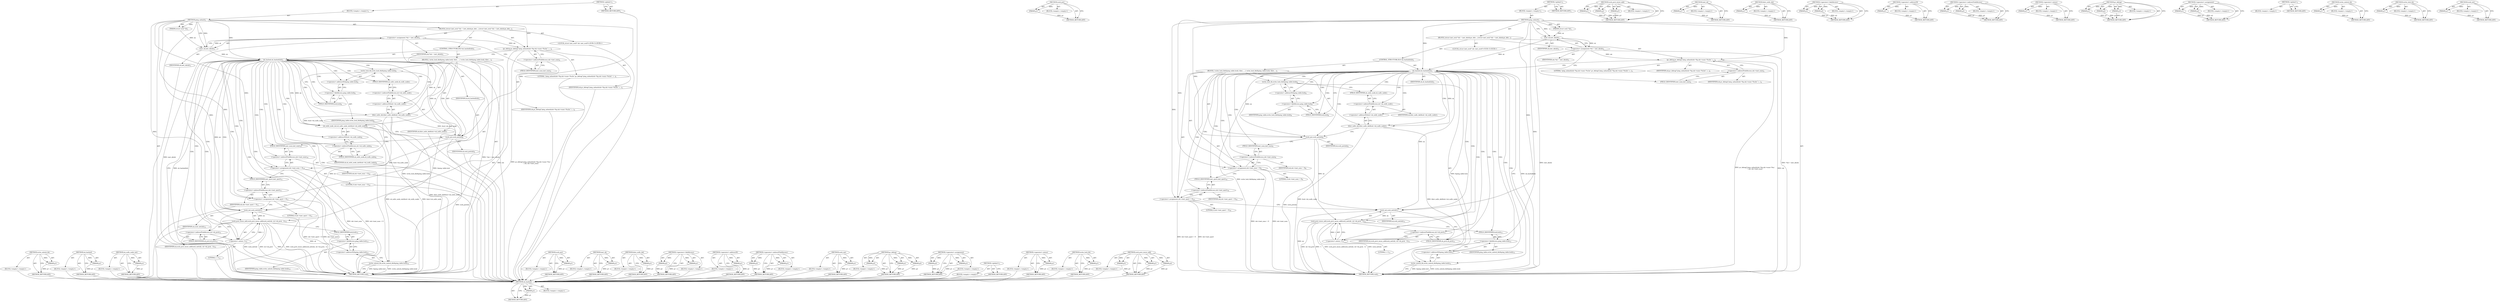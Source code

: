 digraph "sock_prot_inuse_add" {
vulnerable_104 [label=<(METHOD,sk_hashed)>];
vulnerable_105 [label=<(PARAM,p1)>];
vulnerable_106 [label=<(BLOCK,&lt;empty&gt;,&lt;empty&gt;)>];
vulnerable_107 [label=<(METHOD_RETURN,ANY)>];
vulnerable_125 [label=<(METHOD,sock_put)>];
vulnerable_126 [label=<(PARAM,p1)>];
vulnerable_127 [label=<(BLOCK,&lt;empty&gt;,&lt;empty&gt;)>];
vulnerable_128 [label=<(METHOD_RETURN,ANY)>];
vulnerable_6 [label=<(METHOD,&lt;global&gt;)<SUB>1</SUB>>];
vulnerable_7 [label=<(BLOCK,&lt;empty&gt;,&lt;empty&gt;)<SUB>1</SUB>>];
vulnerable_8 [label=<(METHOD,ping_unhash)<SUB>1</SUB>>];
vulnerable_9 [label=<(PARAM,struct sock *sk)<SUB>1</SUB>>];
vulnerable_10 [label=<(BLOCK,{
	struct inet_sock *isk = inet_sk(sk);
	pr_deb...,{
	struct inet_sock *isk = inet_sk(sk);
	pr_deb...)<SUB>2</SUB>>];
vulnerable_11 [label="<(LOCAL,struct inet_sock* isk: inet_sock*)<SUB>3</SUB>>"];
vulnerable_12 [label=<(&lt;operator&gt;.assignment,*isk = inet_sk(sk))<SUB>3</SUB>>];
vulnerable_13 [label=<(IDENTIFIER,isk,*isk = inet_sk(sk))<SUB>3</SUB>>];
vulnerable_14 [label=<(inet_sk,inet_sk(sk))<SUB>3</SUB>>];
vulnerable_15 [label=<(IDENTIFIER,sk,inet_sk(sk))<SUB>3</SUB>>];
vulnerable_16 [label=<(pr_debug,pr_debug(&quot;ping_unhash(isk=%p,isk-&gt;num=%u)\n&quot;, i...)<SUB>4</SUB>>];
vulnerable_17 [label=<(LITERAL,&quot;ping_unhash(isk=%p,isk-&gt;num=%u)\n&quot;,pr_debug(&quot;ping_unhash(isk=%p,isk-&gt;num=%u)\n&quot;, i...)<SUB>4</SUB>>];
vulnerable_18 [label=<(IDENTIFIER,isk,pr_debug(&quot;ping_unhash(isk=%p,isk-&gt;num=%u)\n&quot;, i...)<SUB>4</SUB>>];
vulnerable_19 [label=<(&lt;operator&gt;.indirectFieldAccess,isk-&gt;inet_num)<SUB>4</SUB>>];
vulnerable_20 [label=<(IDENTIFIER,isk,pr_debug(&quot;ping_unhash(isk=%p,isk-&gt;num=%u)\n&quot;, i...)<SUB>4</SUB>>];
vulnerable_21 [label=<(FIELD_IDENTIFIER,inet_num,inet_num)<SUB>4</SUB>>];
vulnerable_22 [label=<(CONTROL_STRUCTURE,IF,if (sk_hashed(sk)))<SUB>5</SUB>>];
vulnerable_23 [label=<(sk_hashed,sk_hashed(sk))<SUB>5</SUB>>];
vulnerable_24 [label=<(IDENTIFIER,sk,sk_hashed(sk))<SUB>5</SUB>>];
vulnerable_25 [label=<(BLOCK,{
 		write_lock_bh(&amp;ping_table.lock);
 		hlist_...,{
 		write_lock_bh(&amp;ping_table.lock);
 		hlist_...)<SUB>5</SUB>>];
vulnerable_26 [label=<(write_lock_bh,write_lock_bh(&amp;ping_table.lock))<SUB>6</SUB>>];
vulnerable_27 [label=<(&lt;operator&gt;.addressOf,&amp;ping_table.lock)<SUB>6</SUB>>];
vulnerable_28 [label=<(&lt;operator&gt;.fieldAccess,ping_table.lock)<SUB>6</SUB>>];
vulnerable_29 [label=<(IDENTIFIER,ping_table,write_lock_bh(&amp;ping_table.lock))<SUB>6</SUB>>];
vulnerable_30 [label=<(FIELD_IDENTIFIER,lock,lock)<SUB>6</SUB>>];
vulnerable_31 [label=<(hlist_nulls_del,hlist_nulls_del(&amp;sk-&gt;sk_nulls_node))<SUB>7</SUB>>];
vulnerable_32 [label=<(&lt;operator&gt;.addressOf,&amp;sk-&gt;sk_nulls_node)<SUB>7</SUB>>];
vulnerable_33 [label=<(&lt;operator&gt;.indirectFieldAccess,sk-&gt;sk_nulls_node)<SUB>7</SUB>>];
vulnerable_34 [label=<(IDENTIFIER,sk,hlist_nulls_del(&amp;sk-&gt;sk_nulls_node))<SUB>7</SUB>>];
vulnerable_35 [label=<(FIELD_IDENTIFIER,sk_nulls_node,sk_nulls_node)<SUB>7</SUB>>];
vulnerable_36 [label=<(sock_put,sock_put(sk))<SUB>8</SUB>>];
vulnerable_37 [label=<(IDENTIFIER,sk,sock_put(sk))<SUB>8</SUB>>];
vulnerable_38 [label=<(&lt;operator&gt;.assignment,isk-&gt;inet_num = 0)<SUB>9</SUB>>];
vulnerable_39 [label=<(&lt;operator&gt;.indirectFieldAccess,isk-&gt;inet_num)<SUB>9</SUB>>];
vulnerable_40 [label=<(IDENTIFIER,isk,isk-&gt;inet_num = 0)<SUB>9</SUB>>];
vulnerable_41 [label=<(FIELD_IDENTIFIER,inet_num,inet_num)<SUB>9</SUB>>];
vulnerable_42 [label=<(LITERAL,0,isk-&gt;inet_num = 0)<SUB>9</SUB>>];
vulnerable_43 [label=<(&lt;operator&gt;.assignment,isk-&gt;inet_sport = 0)<SUB>10</SUB>>];
vulnerable_44 [label=<(&lt;operator&gt;.indirectFieldAccess,isk-&gt;inet_sport)<SUB>10</SUB>>];
vulnerable_45 [label=<(IDENTIFIER,isk,isk-&gt;inet_sport = 0)<SUB>10</SUB>>];
vulnerable_46 [label=<(FIELD_IDENTIFIER,inet_sport,inet_sport)<SUB>10</SUB>>];
vulnerable_47 [label=<(LITERAL,0,isk-&gt;inet_sport = 0)<SUB>10</SUB>>];
vulnerable_48 [label=<(sock_prot_inuse_add,sock_prot_inuse_add(sock_net(sk), sk-&gt;sk_prot, -1))<SUB>11</SUB>>];
vulnerable_49 [label=<(sock_net,sock_net(sk))<SUB>11</SUB>>];
vulnerable_50 [label=<(IDENTIFIER,sk,sock_net(sk))<SUB>11</SUB>>];
vulnerable_51 [label=<(&lt;operator&gt;.indirectFieldAccess,sk-&gt;sk_prot)<SUB>11</SUB>>];
vulnerable_52 [label=<(IDENTIFIER,sk,sock_prot_inuse_add(sock_net(sk), sk-&gt;sk_prot, -1))<SUB>11</SUB>>];
vulnerable_53 [label=<(FIELD_IDENTIFIER,sk_prot,sk_prot)<SUB>11</SUB>>];
vulnerable_54 [label=<(&lt;operator&gt;.minus,-1)<SUB>11</SUB>>];
vulnerable_55 [label=<(LITERAL,1,-1)<SUB>11</SUB>>];
vulnerable_56 [label=<(write_unlock_bh,write_unlock_bh(&amp;ping_table.lock))<SUB>12</SUB>>];
vulnerable_57 [label=<(&lt;operator&gt;.addressOf,&amp;ping_table.lock)<SUB>12</SUB>>];
vulnerable_58 [label=<(&lt;operator&gt;.fieldAccess,ping_table.lock)<SUB>12</SUB>>];
vulnerable_59 [label=<(IDENTIFIER,ping_table,write_unlock_bh(&amp;ping_table.lock))<SUB>12</SUB>>];
vulnerable_60 [label=<(FIELD_IDENTIFIER,lock,lock)<SUB>12</SUB>>];
vulnerable_61 [label=<(METHOD_RETURN,void)<SUB>1</SUB>>];
vulnerable_63 [label=<(METHOD_RETURN,ANY)<SUB>1</SUB>>];
vulnerable_129 [label=<(METHOD,sock_prot_inuse_add)>];
vulnerable_130 [label=<(PARAM,p1)>];
vulnerable_131 [label=<(PARAM,p2)>];
vulnerable_132 [label=<(PARAM,p3)>];
vulnerable_133 [label=<(BLOCK,&lt;empty&gt;,&lt;empty&gt;)>];
vulnerable_134 [label=<(METHOD_RETURN,ANY)>];
vulnerable_89 [label=<(METHOD,inet_sk)>];
vulnerable_90 [label=<(PARAM,p1)>];
vulnerable_91 [label=<(BLOCK,&lt;empty&gt;,&lt;empty&gt;)>];
vulnerable_92 [label=<(METHOD_RETURN,ANY)>];
vulnerable_121 [label=<(METHOD,hlist_nulls_del)>];
vulnerable_122 [label=<(PARAM,p1)>];
vulnerable_123 [label=<(BLOCK,&lt;empty&gt;,&lt;empty&gt;)>];
vulnerable_124 [label=<(METHOD_RETURN,ANY)>];
vulnerable_116 [label=<(METHOD,&lt;operator&gt;.fieldAccess)>];
vulnerable_117 [label=<(PARAM,p1)>];
vulnerable_118 [label=<(PARAM,p2)>];
vulnerable_119 [label=<(BLOCK,&lt;empty&gt;,&lt;empty&gt;)>];
vulnerable_120 [label=<(METHOD_RETURN,ANY)>];
vulnerable_112 [label=<(METHOD,&lt;operator&gt;.addressOf)>];
vulnerable_113 [label=<(PARAM,p1)>];
vulnerable_114 [label=<(BLOCK,&lt;empty&gt;,&lt;empty&gt;)>];
vulnerable_115 [label=<(METHOD_RETURN,ANY)>];
vulnerable_99 [label=<(METHOD,&lt;operator&gt;.indirectFieldAccess)>];
vulnerable_100 [label=<(PARAM,p1)>];
vulnerable_101 [label=<(PARAM,p2)>];
vulnerable_102 [label=<(BLOCK,&lt;empty&gt;,&lt;empty&gt;)>];
vulnerable_103 [label=<(METHOD_RETURN,ANY)>];
vulnerable_139 [label=<(METHOD,&lt;operator&gt;.minus)>];
vulnerable_140 [label=<(PARAM,p1)>];
vulnerable_141 [label=<(BLOCK,&lt;empty&gt;,&lt;empty&gt;)>];
vulnerable_142 [label=<(METHOD_RETURN,ANY)>];
vulnerable_93 [label=<(METHOD,pr_debug)>];
vulnerable_94 [label=<(PARAM,p1)>];
vulnerable_95 [label=<(PARAM,p2)>];
vulnerable_96 [label=<(PARAM,p3)>];
vulnerable_97 [label=<(BLOCK,&lt;empty&gt;,&lt;empty&gt;)>];
vulnerable_98 [label=<(METHOD_RETURN,ANY)>];
vulnerable_84 [label=<(METHOD,&lt;operator&gt;.assignment)>];
vulnerable_85 [label=<(PARAM,p1)>];
vulnerable_86 [label=<(PARAM,p2)>];
vulnerable_87 [label=<(BLOCK,&lt;empty&gt;,&lt;empty&gt;)>];
vulnerable_88 [label=<(METHOD_RETURN,ANY)>];
vulnerable_78 [label=<(METHOD,&lt;global&gt;)<SUB>1</SUB>>];
vulnerable_79 [label=<(BLOCK,&lt;empty&gt;,&lt;empty&gt;)>];
vulnerable_80 [label=<(METHOD_RETURN,ANY)>];
vulnerable_143 [label=<(METHOD,write_unlock_bh)>];
vulnerable_144 [label=<(PARAM,p1)>];
vulnerable_145 [label=<(BLOCK,&lt;empty&gt;,&lt;empty&gt;)>];
vulnerable_146 [label=<(METHOD_RETURN,ANY)>];
vulnerable_108 [label=<(METHOD,write_lock_bh)>];
vulnerable_109 [label=<(PARAM,p1)>];
vulnerable_110 [label=<(BLOCK,&lt;empty&gt;,&lt;empty&gt;)>];
vulnerable_111 [label=<(METHOD_RETURN,ANY)>];
vulnerable_135 [label=<(METHOD,sock_net)>];
vulnerable_136 [label=<(PARAM,p1)>];
vulnerable_137 [label=<(BLOCK,&lt;empty&gt;,&lt;empty&gt;)>];
vulnerable_138 [label=<(METHOD_RETURN,ANY)>];
fixed_152 [label=<(METHOD,write_unlock_bh)>];
fixed_153 [label=<(PARAM,p1)>];
fixed_154 [label=<(BLOCK,&lt;empty&gt;,&lt;empty&gt;)>];
fixed_155 [label=<(METHOD_RETURN,ANY)>];
fixed_109 [label=<(METHOD,sk_hashed)>];
fixed_110 [label=<(PARAM,p1)>];
fixed_111 [label=<(BLOCK,&lt;empty&gt;,&lt;empty&gt;)>];
fixed_112 [label=<(METHOD_RETURN,ANY)>];
fixed_130 [label=<(METHOD,sk_nulls_node_init)>];
fixed_131 [label=<(PARAM,p1)>];
fixed_132 [label=<(BLOCK,&lt;empty&gt;,&lt;empty&gt;)>];
fixed_133 [label=<(METHOD_RETURN,ANY)>];
fixed_6 [label=<(METHOD,&lt;global&gt;)<SUB>1</SUB>>];
fixed_7 [label=<(BLOCK,&lt;empty&gt;,&lt;empty&gt;)<SUB>1</SUB>>];
fixed_8 [label=<(METHOD,ping_unhash)<SUB>1</SUB>>];
fixed_9 [label=<(PARAM,struct sock *sk)<SUB>1</SUB>>];
fixed_10 [label=<(BLOCK,{
	struct inet_sock *isk = inet_sk(sk);
	pr_deb...,{
	struct inet_sock *isk = inet_sk(sk);
	pr_deb...)<SUB>2</SUB>>];
fixed_11 [label="<(LOCAL,struct inet_sock* isk: inet_sock*)<SUB>3</SUB>>"];
fixed_12 [label=<(&lt;operator&gt;.assignment,*isk = inet_sk(sk))<SUB>3</SUB>>];
fixed_13 [label=<(IDENTIFIER,isk,*isk = inet_sk(sk))<SUB>3</SUB>>];
fixed_14 [label=<(inet_sk,inet_sk(sk))<SUB>3</SUB>>];
fixed_15 [label=<(IDENTIFIER,sk,inet_sk(sk))<SUB>3</SUB>>];
fixed_16 [label=<(pr_debug,pr_debug(&quot;ping_unhash(isk=%p,isk-&gt;num=%u)\n&quot;, i...)<SUB>4</SUB>>];
fixed_17 [label=<(LITERAL,&quot;ping_unhash(isk=%p,isk-&gt;num=%u)\n&quot;,pr_debug(&quot;ping_unhash(isk=%p,isk-&gt;num=%u)\n&quot;, i...)<SUB>4</SUB>>];
fixed_18 [label=<(IDENTIFIER,isk,pr_debug(&quot;ping_unhash(isk=%p,isk-&gt;num=%u)\n&quot;, i...)<SUB>4</SUB>>];
fixed_19 [label=<(&lt;operator&gt;.indirectFieldAccess,isk-&gt;inet_num)<SUB>4</SUB>>];
fixed_20 [label=<(IDENTIFIER,isk,pr_debug(&quot;ping_unhash(isk=%p,isk-&gt;num=%u)\n&quot;, i...)<SUB>4</SUB>>];
fixed_21 [label=<(FIELD_IDENTIFIER,inet_num,inet_num)<SUB>4</SUB>>];
fixed_22 [label=<(CONTROL_STRUCTURE,IF,if (sk_hashed(sk)))<SUB>5</SUB>>];
fixed_23 [label=<(sk_hashed,sk_hashed(sk))<SUB>5</SUB>>];
fixed_24 [label=<(IDENTIFIER,sk,sk_hashed(sk))<SUB>5</SUB>>];
fixed_25 [label=<(BLOCK,{
 		write_lock_bh(&amp;ping_table.lock);
 		hlist_...,{
 		write_lock_bh(&amp;ping_table.lock);
 		hlist_...)<SUB>5</SUB>>];
fixed_26 [label=<(write_lock_bh,write_lock_bh(&amp;ping_table.lock))<SUB>6</SUB>>];
fixed_27 [label=<(&lt;operator&gt;.addressOf,&amp;ping_table.lock)<SUB>6</SUB>>];
fixed_28 [label=<(&lt;operator&gt;.fieldAccess,ping_table.lock)<SUB>6</SUB>>];
fixed_29 [label=<(IDENTIFIER,ping_table,write_lock_bh(&amp;ping_table.lock))<SUB>6</SUB>>];
fixed_30 [label=<(FIELD_IDENTIFIER,lock,lock)<SUB>6</SUB>>];
fixed_31 [label=<(hlist_nulls_del,hlist_nulls_del(&amp;sk-&gt;sk_nulls_node))<SUB>7</SUB>>];
fixed_32 [label=<(&lt;operator&gt;.addressOf,&amp;sk-&gt;sk_nulls_node)<SUB>7</SUB>>];
fixed_33 [label=<(&lt;operator&gt;.indirectFieldAccess,sk-&gt;sk_nulls_node)<SUB>7</SUB>>];
fixed_34 [label=<(IDENTIFIER,sk,hlist_nulls_del(&amp;sk-&gt;sk_nulls_node))<SUB>7</SUB>>];
fixed_35 [label=<(FIELD_IDENTIFIER,sk_nulls_node,sk_nulls_node)<SUB>7</SUB>>];
fixed_36 [label=<(sk_nulls_node_init,sk_nulls_node_init(&amp;sk-&gt;sk_nulls_node))<SUB>8</SUB>>];
fixed_37 [label=<(&lt;operator&gt;.addressOf,&amp;sk-&gt;sk_nulls_node)<SUB>8</SUB>>];
fixed_38 [label=<(&lt;operator&gt;.indirectFieldAccess,sk-&gt;sk_nulls_node)<SUB>8</SUB>>];
fixed_39 [label=<(IDENTIFIER,sk,sk_nulls_node_init(&amp;sk-&gt;sk_nulls_node))<SUB>8</SUB>>];
fixed_40 [label=<(FIELD_IDENTIFIER,sk_nulls_node,sk_nulls_node)<SUB>8</SUB>>];
fixed_41 [label=<(sock_put,sock_put(sk))<SUB>9</SUB>>];
fixed_42 [label=<(IDENTIFIER,sk,sock_put(sk))<SUB>9</SUB>>];
fixed_43 [label=<(&lt;operator&gt;.assignment,isk-&gt;inet_num = 0)<SUB>10</SUB>>];
fixed_44 [label=<(&lt;operator&gt;.indirectFieldAccess,isk-&gt;inet_num)<SUB>10</SUB>>];
fixed_45 [label=<(IDENTIFIER,isk,isk-&gt;inet_num = 0)<SUB>10</SUB>>];
fixed_46 [label=<(FIELD_IDENTIFIER,inet_num,inet_num)<SUB>10</SUB>>];
fixed_47 [label=<(LITERAL,0,isk-&gt;inet_num = 0)<SUB>10</SUB>>];
fixed_48 [label=<(&lt;operator&gt;.assignment,isk-&gt;inet_sport = 0)<SUB>11</SUB>>];
fixed_49 [label=<(&lt;operator&gt;.indirectFieldAccess,isk-&gt;inet_sport)<SUB>11</SUB>>];
fixed_50 [label=<(IDENTIFIER,isk,isk-&gt;inet_sport = 0)<SUB>11</SUB>>];
fixed_51 [label=<(FIELD_IDENTIFIER,inet_sport,inet_sport)<SUB>11</SUB>>];
fixed_52 [label=<(LITERAL,0,isk-&gt;inet_sport = 0)<SUB>11</SUB>>];
fixed_53 [label=<(sock_prot_inuse_add,sock_prot_inuse_add(sock_net(sk), sk-&gt;sk_prot, -1))<SUB>12</SUB>>];
fixed_54 [label=<(sock_net,sock_net(sk))<SUB>12</SUB>>];
fixed_55 [label=<(IDENTIFIER,sk,sock_net(sk))<SUB>12</SUB>>];
fixed_56 [label=<(&lt;operator&gt;.indirectFieldAccess,sk-&gt;sk_prot)<SUB>12</SUB>>];
fixed_57 [label=<(IDENTIFIER,sk,sock_prot_inuse_add(sock_net(sk), sk-&gt;sk_prot, -1))<SUB>12</SUB>>];
fixed_58 [label=<(FIELD_IDENTIFIER,sk_prot,sk_prot)<SUB>12</SUB>>];
fixed_59 [label=<(&lt;operator&gt;.minus,-1)<SUB>12</SUB>>];
fixed_60 [label=<(LITERAL,1,-1)<SUB>12</SUB>>];
fixed_61 [label=<(write_unlock_bh,write_unlock_bh(&amp;ping_table.lock))<SUB>13</SUB>>];
fixed_62 [label=<(&lt;operator&gt;.addressOf,&amp;ping_table.lock)<SUB>13</SUB>>];
fixed_63 [label=<(&lt;operator&gt;.fieldAccess,ping_table.lock)<SUB>13</SUB>>];
fixed_64 [label=<(IDENTIFIER,ping_table,write_unlock_bh(&amp;ping_table.lock))<SUB>13</SUB>>];
fixed_65 [label=<(FIELD_IDENTIFIER,lock,lock)<SUB>13</SUB>>];
fixed_66 [label=<(METHOD_RETURN,void)<SUB>1</SUB>>];
fixed_68 [label=<(METHOD_RETURN,ANY)<SUB>1</SUB>>];
fixed_134 [label=<(METHOD,sock_put)>];
fixed_135 [label=<(PARAM,p1)>];
fixed_136 [label=<(BLOCK,&lt;empty&gt;,&lt;empty&gt;)>];
fixed_137 [label=<(METHOD_RETURN,ANY)>];
fixed_94 [label=<(METHOD,inet_sk)>];
fixed_95 [label=<(PARAM,p1)>];
fixed_96 [label=<(BLOCK,&lt;empty&gt;,&lt;empty&gt;)>];
fixed_97 [label=<(METHOD_RETURN,ANY)>];
fixed_126 [label=<(METHOD,hlist_nulls_del)>];
fixed_127 [label=<(PARAM,p1)>];
fixed_128 [label=<(BLOCK,&lt;empty&gt;,&lt;empty&gt;)>];
fixed_129 [label=<(METHOD_RETURN,ANY)>];
fixed_121 [label=<(METHOD,&lt;operator&gt;.fieldAccess)>];
fixed_122 [label=<(PARAM,p1)>];
fixed_123 [label=<(PARAM,p2)>];
fixed_124 [label=<(BLOCK,&lt;empty&gt;,&lt;empty&gt;)>];
fixed_125 [label=<(METHOD_RETURN,ANY)>];
fixed_117 [label=<(METHOD,&lt;operator&gt;.addressOf)>];
fixed_118 [label=<(PARAM,p1)>];
fixed_119 [label=<(BLOCK,&lt;empty&gt;,&lt;empty&gt;)>];
fixed_120 [label=<(METHOD_RETURN,ANY)>];
fixed_104 [label=<(METHOD,&lt;operator&gt;.indirectFieldAccess)>];
fixed_105 [label=<(PARAM,p1)>];
fixed_106 [label=<(PARAM,p2)>];
fixed_107 [label=<(BLOCK,&lt;empty&gt;,&lt;empty&gt;)>];
fixed_108 [label=<(METHOD_RETURN,ANY)>];
fixed_144 [label=<(METHOD,sock_net)>];
fixed_145 [label=<(PARAM,p1)>];
fixed_146 [label=<(BLOCK,&lt;empty&gt;,&lt;empty&gt;)>];
fixed_147 [label=<(METHOD_RETURN,ANY)>];
fixed_98 [label=<(METHOD,pr_debug)>];
fixed_99 [label=<(PARAM,p1)>];
fixed_100 [label=<(PARAM,p2)>];
fixed_101 [label=<(PARAM,p3)>];
fixed_102 [label=<(BLOCK,&lt;empty&gt;,&lt;empty&gt;)>];
fixed_103 [label=<(METHOD_RETURN,ANY)>];
fixed_89 [label=<(METHOD,&lt;operator&gt;.assignment)>];
fixed_90 [label=<(PARAM,p1)>];
fixed_91 [label=<(PARAM,p2)>];
fixed_92 [label=<(BLOCK,&lt;empty&gt;,&lt;empty&gt;)>];
fixed_93 [label=<(METHOD_RETURN,ANY)>];
fixed_83 [label=<(METHOD,&lt;global&gt;)<SUB>1</SUB>>];
fixed_84 [label=<(BLOCK,&lt;empty&gt;,&lt;empty&gt;)>];
fixed_85 [label=<(METHOD_RETURN,ANY)>];
fixed_148 [label=<(METHOD,&lt;operator&gt;.minus)>];
fixed_149 [label=<(PARAM,p1)>];
fixed_150 [label=<(BLOCK,&lt;empty&gt;,&lt;empty&gt;)>];
fixed_151 [label=<(METHOD_RETURN,ANY)>];
fixed_113 [label=<(METHOD,write_lock_bh)>];
fixed_114 [label=<(PARAM,p1)>];
fixed_115 [label=<(BLOCK,&lt;empty&gt;,&lt;empty&gt;)>];
fixed_116 [label=<(METHOD_RETURN,ANY)>];
fixed_138 [label=<(METHOD,sock_prot_inuse_add)>];
fixed_139 [label=<(PARAM,p1)>];
fixed_140 [label=<(PARAM,p2)>];
fixed_141 [label=<(PARAM,p3)>];
fixed_142 [label=<(BLOCK,&lt;empty&gt;,&lt;empty&gt;)>];
fixed_143 [label=<(METHOD_RETURN,ANY)>];
vulnerable_104 -> vulnerable_105  [key=0, label="AST: "];
vulnerable_104 -> vulnerable_105  [key=1, label="DDG: "];
vulnerable_104 -> vulnerable_106  [key=0, label="AST: "];
vulnerable_104 -> vulnerable_107  [key=0, label="AST: "];
vulnerable_104 -> vulnerable_107  [key=1, label="CFG: "];
vulnerable_105 -> vulnerable_107  [key=0, label="DDG: p1"];
vulnerable_125 -> vulnerable_126  [key=0, label="AST: "];
vulnerable_125 -> vulnerable_126  [key=1, label="DDG: "];
vulnerable_125 -> vulnerable_127  [key=0, label="AST: "];
vulnerable_125 -> vulnerable_128  [key=0, label="AST: "];
vulnerable_125 -> vulnerable_128  [key=1, label="CFG: "];
vulnerable_126 -> vulnerable_128  [key=0, label="DDG: p1"];
vulnerable_6 -> vulnerable_7  [key=0, label="AST: "];
vulnerable_6 -> vulnerable_63  [key=0, label="AST: "];
vulnerable_6 -> vulnerable_63  [key=1, label="CFG: "];
vulnerable_7 -> vulnerable_8  [key=0, label="AST: "];
vulnerable_8 -> vulnerable_9  [key=0, label="AST: "];
vulnerable_8 -> vulnerable_9  [key=1, label="DDG: "];
vulnerable_8 -> vulnerable_10  [key=0, label="AST: "];
vulnerable_8 -> vulnerable_61  [key=0, label="AST: "];
vulnerable_8 -> vulnerable_14  [key=0, label="CFG: "];
vulnerable_8 -> vulnerable_14  [key=1, label="DDG: "];
vulnerable_8 -> vulnerable_16  [key=0, label="DDG: "];
vulnerable_8 -> vulnerable_23  [key=0, label="DDG: "];
vulnerable_8 -> vulnerable_38  [key=0, label="DDG: "];
vulnerable_8 -> vulnerable_43  [key=0, label="DDG: "];
vulnerable_8 -> vulnerable_36  [key=0, label="DDG: "];
vulnerable_8 -> vulnerable_49  [key=0, label="DDG: "];
vulnerable_8 -> vulnerable_54  [key=0, label="DDG: "];
vulnerable_9 -> vulnerable_14  [key=0, label="DDG: sk"];
vulnerable_10 -> vulnerable_11  [key=0, label="AST: "];
vulnerable_10 -> vulnerable_12  [key=0, label="AST: "];
vulnerable_10 -> vulnerable_16  [key=0, label="AST: "];
vulnerable_10 -> vulnerable_22  [key=0, label="AST: "];
vulnerable_12 -> vulnerable_13  [key=0, label="AST: "];
vulnerable_12 -> vulnerable_14  [key=0, label="AST: "];
vulnerable_12 -> vulnerable_21  [key=0, label="CFG: "];
vulnerable_12 -> vulnerable_61  [key=0, label="DDG: inet_sk(sk)"];
vulnerable_12 -> vulnerable_61  [key=1, label="DDG: *isk = inet_sk(sk)"];
vulnerable_12 -> vulnerable_16  [key=0, label="DDG: isk"];
vulnerable_14 -> vulnerable_15  [key=0, label="AST: "];
vulnerable_14 -> vulnerable_12  [key=0, label="CFG: "];
vulnerable_14 -> vulnerable_12  [key=1, label="DDG: sk"];
vulnerable_14 -> vulnerable_23  [key=0, label="DDG: sk"];
vulnerable_16 -> vulnerable_17  [key=0, label="AST: "];
vulnerable_16 -> vulnerable_18  [key=0, label="AST: "];
vulnerable_16 -> vulnerable_19  [key=0, label="AST: "];
vulnerable_16 -> vulnerable_23  [key=0, label="CFG: "];
vulnerable_16 -> vulnerable_61  [key=0, label="DDG: isk"];
vulnerable_16 -> vulnerable_61  [key=1, label="DDG: pr_debug(&quot;ping_unhash(isk=%p,isk-&gt;num=%u)\n&quot;, isk, isk-&gt;inet_num)"];
vulnerable_19 -> vulnerable_20  [key=0, label="AST: "];
vulnerable_19 -> vulnerable_21  [key=0, label="AST: "];
vulnerable_19 -> vulnerable_16  [key=0, label="CFG: "];
vulnerable_21 -> vulnerable_19  [key=0, label="CFG: "];
vulnerable_22 -> vulnerable_23  [key=0, label="AST: "];
vulnerable_22 -> vulnerable_25  [key=0, label="AST: "];
vulnerable_23 -> vulnerable_24  [key=0, label="AST: "];
vulnerable_23 -> vulnerable_61  [key=0, label="CFG: "];
vulnerable_23 -> vulnerable_61  [key=1, label="DDG: sk_hashed(sk)"];
vulnerable_23 -> vulnerable_30  [key=0, label="CFG: "];
vulnerable_23 -> vulnerable_30  [key=1, label="CDG: "];
vulnerable_23 -> vulnerable_31  [key=0, label="DDG: sk"];
vulnerable_23 -> vulnerable_31  [key=1, label="CDG: "];
vulnerable_23 -> vulnerable_36  [key=0, label="DDG: sk"];
vulnerable_23 -> vulnerable_36  [key=1, label="CDG: "];
vulnerable_23 -> vulnerable_49  [key=0, label="DDG: sk"];
vulnerable_23 -> vulnerable_49  [key=1, label="CDG: "];
vulnerable_23 -> vulnerable_48  [key=0, label="CDG: "];
vulnerable_23 -> vulnerable_32  [key=0, label="CDG: "];
vulnerable_23 -> vulnerable_58  [key=0, label="CDG: "];
vulnerable_23 -> vulnerable_60  [key=0, label="CDG: "];
vulnerable_23 -> vulnerable_33  [key=0, label="CDG: "];
vulnerable_23 -> vulnerable_26  [key=0, label="CDG: "];
vulnerable_23 -> vulnerable_51  [key=0, label="CDG: "];
vulnerable_23 -> vulnerable_57  [key=0, label="CDG: "];
vulnerable_23 -> vulnerable_28  [key=0, label="CDG: "];
vulnerable_23 -> vulnerable_46  [key=0, label="CDG: "];
vulnerable_23 -> vulnerable_53  [key=0, label="CDG: "];
vulnerable_23 -> vulnerable_38  [key=0, label="CDG: "];
vulnerable_23 -> vulnerable_56  [key=0, label="CDG: "];
vulnerable_23 -> vulnerable_41  [key=0, label="CDG: "];
vulnerable_23 -> vulnerable_27  [key=0, label="CDG: "];
vulnerable_23 -> vulnerable_44  [key=0, label="CDG: "];
vulnerable_23 -> vulnerable_35  [key=0, label="CDG: "];
vulnerable_23 -> vulnerable_54  [key=0, label="CDG: "];
vulnerable_23 -> vulnerable_39  [key=0, label="CDG: "];
vulnerable_23 -> vulnerable_43  [key=0, label="CDG: "];
vulnerable_25 -> vulnerable_26  [key=0, label="AST: "];
vulnerable_25 -> vulnerable_31  [key=0, label="AST: "];
vulnerable_25 -> vulnerable_36  [key=0, label="AST: "];
vulnerable_25 -> vulnerable_38  [key=0, label="AST: "];
vulnerable_25 -> vulnerable_43  [key=0, label="AST: "];
vulnerable_25 -> vulnerable_48  [key=0, label="AST: "];
vulnerable_25 -> vulnerable_56  [key=0, label="AST: "];
vulnerable_26 -> vulnerable_27  [key=0, label="AST: "];
vulnerable_26 -> vulnerable_35  [key=0, label="CFG: "];
vulnerable_26 -> vulnerable_61  [key=0, label="DDG: write_lock_bh(&amp;ping_table.lock)"];
vulnerable_26 -> vulnerable_56  [key=0, label="DDG: &amp;ping_table.lock"];
vulnerable_27 -> vulnerable_28  [key=0, label="AST: "];
vulnerable_27 -> vulnerable_26  [key=0, label="CFG: "];
vulnerable_28 -> vulnerable_29  [key=0, label="AST: "];
vulnerable_28 -> vulnerable_30  [key=0, label="AST: "];
vulnerable_28 -> vulnerable_27  [key=0, label="CFG: "];
vulnerable_30 -> vulnerable_28  [key=0, label="CFG: "];
vulnerable_31 -> vulnerable_32  [key=0, label="AST: "];
vulnerable_31 -> vulnerable_36  [key=0, label="CFG: "];
vulnerable_31 -> vulnerable_61  [key=0, label="DDG: &amp;sk-&gt;sk_nulls_node"];
vulnerable_31 -> vulnerable_61  [key=1, label="DDG: hlist_nulls_del(&amp;sk-&gt;sk_nulls_node)"];
vulnerable_32 -> vulnerable_33  [key=0, label="AST: "];
vulnerable_32 -> vulnerable_31  [key=0, label="CFG: "];
vulnerable_33 -> vulnerable_34  [key=0, label="AST: "];
vulnerable_33 -> vulnerable_35  [key=0, label="AST: "];
vulnerable_33 -> vulnerable_32  [key=0, label="CFG: "];
vulnerable_35 -> vulnerable_33  [key=0, label="CFG: "];
vulnerable_36 -> vulnerable_37  [key=0, label="AST: "];
vulnerable_36 -> vulnerable_41  [key=0, label="CFG: "];
vulnerable_36 -> vulnerable_61  [key=0, label="DDG: sock_put(sk)"];
vulnerable_36 -> vulnerable_49  [key=0, label="DDG: sk"];
vulnerable_38 -> vulnerable_39  [key=0, label="AST: "];
vulnerable_38 -> vulnerable_42  [key=0, label="AST: "];
vulnerable_38 -> vulnerable_46  [key=0, label="CFG: "];
vulnerable_38 -> vulnerable_61  [key=0, label="DDG: isk-&gt;inet_num"];
vulnerable_38 -> vulnerable_61  [key=1, label="DDG: isk-&gt;inet_num = 0"];
vulnerable_39 -> vulnerable_40  [key=0, label="AST: "];
vulnerable_39 -> vulnerable_41  [key=0, label="AST: "];
vulnerable_39 -> vulnerable_38  [key=0, label="CFG: "];
vulnerable_41 -> vulnerable_39  [key=0, label="CFG: "];
vulnerable_43 -> vulnerable_44  [key=0, label="AST: "];
vulnerable_43 -> vulnerable_47  [key=0, label="AST: "];
vulnerable_43 -> vulnerable_49  [key=0, label="CFG: "];
vulnerable_43 -> vulnerable_61  [key=0, label="DDG: isk-&gt;inet_sport"];
vulnerable_43 -> vulnerable_61  [key=1, label="DDG: isk-&gt;inet_sport = 0"];
vulnerable_44 -> vulnerable_45  [key=0, label="AST: "];
vulnerable_44 -> vulnerable_46  [key=0, label="AST: "];
vulnerable_44 -> vulnerable_43  [key=0, label="CFG: "];
vulnerable_46 -> vulnerable_44  [key=0, label="CFG: "];
vulnerable_48 -> vulnerable_49  [key=0, label="AST: "];
vulnerable_48 -> vulnerable_51  [key=0, label="AST: "];
vulnerable_48 -> vulnerable_54  [key=0, label="AST: "];
vulnerable_48 -> vulnerable_60  [key=0, label="CFG: "];
vulnerable_48 -> vulnerable_61  [key=0, label="DDG: sock_net(sk)"];
vulnerable_48 -> vulnerable_61  [key=1, label="DDG: sk-&gt;sk_prot"];
vulnerable_48 -> vulnerable_61  [key=2, label="DDG: -1"];
vulnerable_48 -> vulnerable_61  [key=3, label="DDG: sock_prot_inuse_add(sock_net(sk), sk-&gt;sk_prot, -1)"];
vulnerable_49 -> vulnerable_50  [key=0, label="AST: "];
vulnerable_49 -> vulnerable_53  [key=0, label="CFG: "];
vulnerable_49 -> vulnerable_61  [key=0, label="DDG: sk"];
vulnerable_49 -> vulnerable_48  [key=0, label="DDG: sk"];
vulnerable_51 -> vulnerable_52  [key=0, label="AST: "];
vulnerable_51 -> vulnerable_53  [key=0, label="AST: "];
vulnerable_51 -> vulnerable_54  [key=0, label="CFG: "];
vulnerable_53 -> vulnerable_51  [key=0, label="CFG: "];
vulnerable_54 -> vulnerable_55  [key=0, label="AST: "];
vulnerable_54 -> vulnerable_48  [key=0, label="CFG: "];
vulnerable_54 -> vulnerable_48  [key=1, label="DDG: 1"];
vulnerable_56 -> vulnerable_57  [key=0, label="AST: "];
vulnerable_56 -> vulnerable_61  [key=0, label="CFG: "];
vulnerable_56 -> vulnerable_61  [key=1, label="DDG: &amp;ping_table.lock"];
vulnerable_56 -> vulnerable_61  [key=2, label="DDG: write_unlock_bh(&amp;ping_table.lock)"];
vulnerable_57 -> vulnerable_58  [key=0, label="AST: "];
vulnerable_57 -> vulnerable_56  [key=0, label="CFG: "];
vulnerable_58 -> vulnerable_59  [key=0, label="AST: "];
vulnerable_58 -> vulnerable_60  [key=0, label="AST: "];
vulnerable_58 -> vulnerable_57  [key=0, label="CFG: "];
vulnerable_60 -> vulnerable_58  [key=0, label="CFG: "];
vulnerable_129 -> vulnerable_130  [key=0, label="AST: "];
vulnerable_129 -> vulnerable_130  [key=1, label="DDG: "];
vulnerable_129 -> vulnerable_133  [key=0, label="AST: "];
vulnerable_129 -> vulnerable_131  [key=0, label="AST: "];
vulnerable_129 -> vulnerable_131  [key=1, label="DDG: "];
vulnerable_129 -> vulnerable_134  [key=0, label="AST: "];
vulnerable_129 -> vulnerable_134  [key=1, label="CFG: "];
vulnerable_129 -> vulnerable_132  [key=0, label="AST: "];
vulnerable_129 -> vulnerable_132  [key=1, label="DDG: "];
vulnerable_130 -> vulnerable_134  [key=0, label="DDG: p1"];
vulnerable_131 -> vulnerable_134  [key=0, label="DDG: p2"];
vulnerable_132 -> vulnerable_134  [key=0, label="DDG: p3"];
vulnerable_89 -> vulnerable_90  [key=0, label="AST: "];
vulnerable_89 -> vulnerable_90  [key=1, label="DDG: "];
vulnerable_89 -> vulnerable_91  [key=0, label="AST: "];
vulnerable_89 -> vulnerable_92  [key=0, label="AST: "];
vulnerable_89 -> vulnerable_92  [key=1, label="CFG: "];
vulnerable_90 -> vulnerable_92  [key=0, label="DDG: p1"];
vulnerable_121 -> vulnerable_122  [key=0, label="AST: "];
vulnerable_121 -> vulnerable_122  [key=1, label="DDG: "];
vulnerable_121 -> vulnerable_123  [key=0, label="AST: "];
vulnerable_121 -> vulnerable_124  [key=0, label="AST: "];
vulnerable_121 -> vulnerable_124  [key=1, label="CFG: "];
vulnerable_122 -> vulnerable_124  [key=0, label="DDG: p1"];
vulnerable_116 -> vulnerable_117  [key=0, label="AST: "];
vulnerable_116 -> vulnerable_117  [key=1, label="DDG: "];
vulnerable_116 -> vulnerable_119  [key=0, label="AST: "];
vulnerable_116 -> vulnerable_118  [key=0, label="AST: "];
vulnerable_116 -> vulnerable_118  [key=1, label="DDG: "];
vulnerable_116 -> vulnerable_120  [key=0, label="AST: "];
vulnerable_116 -> vulnerable_120  [key=1, label="CFG: "];
vulnerable_117 -> vulnerable_120  [key=0, label="DDG: p1"];
vulnerable_118 -> vulnerable_120  [key=0, label="DDG: p2"];
vulnerable_112 -> vulnerable_113  [key=0, label="AST: "];
vulnerable_112 -> vulnerable_113  [key=1, label="DDG: "];
vulnerable_112 -> vulnerable_114  [key=0, label="AST: "];
vulnerable_112 -> vulnerable_115  [key=0, label="AST: "];
vulnerable_112 -> vulnerable_115  [key=1, label="CFG: "];
vulnerable_113 -> vulnerable_115  [key=0, label="DDG: p1"];
vulnerable_99 -> vulnerable_100  [key=0, label="AST: "];
vulnerable_99 -> vulnerable_100  [key=1, label="DDG: "];
vulnerable_99 -> vulnerable_102  [key=0, label="AST: "];
vulnerable_99 -> vulnerable_101  [key=0, label="AST: "];
vulnerable_99 -> vulnerable_101  [key=1, label="DDG: "];
vulnerable_99 -> vulnerable_103  [key=0, label="AST: "];
vulnerable_99 -> vulnerable_103  [key=1, label="CFG: "];
vulnerable_100 -> vulnerable_103  [key=0, label="DDG: p1"];
vulnerable_101 -> vulnerable_103  [key=0, label="DDG: p2"];
vulnerable_139 -> vulnerable_140  [key=0, label="AST: "];
vulnerable_139 -> vulnerable_140  [key=1, label="DDG: "];
vulnerable_139 -> vulnerable_141  [key=0, label="AST: "];
vulnerable_139 -> vulnerable_142  [key=0, label="AST: "];
vulnerable_139 -> vulnerable_142  [key=1, label="CFG: "];
vulnerable_140 -> vulnerable_142  [key=0, label="DDG: p1"];
vulnerable_93 -> vulnerable_94  [key=0, label="AST: "];
vulnerable_93 -> vulnerable_94  [key=1, label="DDG: "];
vulnerable_93 -> vulnerable_97  [key=0, label="AST: "];
vulnerable_93 -> vulnerable_95  [key=0, label="AST: "];
vulnerable_93 -> vulnerable_95  [key=1, label="DDG: "];
vulnerable_93 -> vulnerable_98  [key=0, label="AST: "];
vulnerable_93 -> vulnerable_98  [key=1, label="CFG: "];
vulnerable_93 -> vulnerable_96  [key=0, label="AST: "];
vulnerable_93 -> vulnerable_96  [key=1, label="DDG: "];
vulnerable_94 -> vulnerable_98  [key=0, label="DDG: p1"];
vulnerable_95 -> vulnerable_98  [key=0, label="DDG: p2"];
vulnerable_96 -> vulnerable_98  [key=0, label="DDG: p3"];
vulnerable_84 -> vulnerable_85  [key=0, label="AST: "];
vulnerable_84 -> vulnerable_85  [key=1, label="DDG: "];
vulnerable_84 -> vulnerable_87  [key=0, label="AST: "];
vulnerable_84 -> vulnerable_86  [key=0, label="AST: "];
vulnerable_84 -> vulnerable_86  [key=1, label="DDG: "];
vulnerable_84 -> vulnerable_88  [key=0, label="AST: "];
vulnerable_84 -> vulnerable_88  [key=1, label="CFG: "];
vulnerable_85 -> vulnerable_88  [key=0, label="DDG: p1"];
vulnerable_86 -> vulnerable_88  [key=0, label="DDG: p2"];
vulnerable_78 -> vulnerable_79  [key=0, label="AST: "];
vulnerable_78 -> vulnerable_80  [key=0, label="AST: "];
vulnerable_78 -> vulnerable_80  [key=1, label="CFG: "];
vulnerable_143 -> vulnerable_144  [key=0, label="AST: "];
vulnerable_143 -> vulnerable_144  [key=1, label="DDG: "];
vulnerable_143 -> vulnerable_145  [key=0, label="AST: "];
vulnerable_143 -> vulnerable_146  [key=0, label="AST: "];
vulnerable_143 -> vulnerable_146  [key=1, label="CFG: "];
vulnerable_144 -> vulnerable_146  [key=0, label="DDG: p1"];
vulnerable_108 -> vulnerable_109  [key=0, label="AST: "];
vulnerable_108 -> vulnerable_109  [key=1, label="DDG: "];
vulnerable_108 -> vulnerable_110  [key=0, label="AST: "];
vulnerable_108 -> vulnerable_111  [key=0, label="AST: "];
vulnerable_108 -> vulnerable_111  [key=1, label="CFG: "];
vulnerable_109 -> vulnerable_111  [key=0, label="DDG: p1"];
vulnerable_135 -> vulnerable_136  [key=0, label="AST: "];
vulnerable_135 -> vulnerable_136  [key=1, label="DDG: "];
vulnerable_135 -> vulnerable_137  [key=0, label="AST: "];
vulnerable_135 -> vulnerable_138  [key=0, label="AST: "];
vulnerable_135 -> vulnerable_138  [key=1, label="CFG: "];
vulnerable_136 -> vulnerable_138  [key=0, label="DDG: p1"];
fixed_152 -> fixed_153  [key=0, label="AST: "];
fixed_152 -> fixed_153  [key=1, label="DDG: "];
fixed_152 -> fixed_154  [key=0, label="AST: "];
fixed_152 -> fixed_155  [key=0, label="AST: "];
fixed_152 -> fixed_155  [key=1, label="CFG: "];
fixed_153 -> fixed_155  [key=0, label="DDG: p1"];
fixed_154 -> vulnerable_104  [key=0];
fixed_155 -> vulnerable_104  [key=0];
fixed_109 -> fixed_110  [key=0, label="AST: "];
fixed_109 -> fixed_110  [key=1, label="DDG: "];
fixed_109 -> fixed_111  [key=0, label="AST: "];
fixed_109 -> fixed_112  [key=0, label="AST: "];
fixed_109 -> fixed_112  [key=1, label="CFG: "];
fixed_110 -> fixed_112  [key=0, label="DDG: p1"];
fixed_111 -> vulnerable_104  [key=0];
fixed_112 -> vulnerable_104  [key=0];
fixed_130 -> fixed_131  [key=0, label="AST: "];
fixed_130 -> fixed_131  [key=1, label="DDG: "];
fixed_130 -> fixed_132  [key=0, label="AST: "];
fixed_130 -> fixed_133  [key=0, label="AST: "];
fixed_130 -> fixed_133  [key=1, label="CFG: "];
fixed_131 -> fixed_133  [key=0, label="DDG: p1"];
fixed_132 -> vulnerable_104  [key=0];
fixed_133 -> vulnerable_104  [key=0];
fixed_6 -> fixed_7  [key=0, label="AST: "];
fixed_6 -> fixed_68  [key=0, label="AST: "];
fixed_6 -> fixed_68  [key=1, label="CFG: "];
fixed_7 -> fixed_8  [key=0, label="AST: "];
fixed_8 -> fixed_9  [key=0, label="AST: "];
fixed_8 -> fixed_9  [key=1, label="DDG: "];
fixed_8 -> fixed_10  [key=0, label="AST: "];
fixed_8 -> fixed_66  [key=0, label="AST: "];
fixed_8 -> fixed_14  [key=0, label="CFG: "];
fixed_8 -> fixed_14  [key=1, label="DDG: "];
fixed_8 -> fixed_16  [key=0, label="DDG: "];
fixed_8 -> fixed_23  [key=0, label="DDG: "];
fixed_8 -> fixed_43  [key=0, label="DDG: "];
fixed_8 -> fixed_48  [key=0, label="DDG: "];
fixed_8 -> fixed_41  [key=0, label="DDG: "];
fixed_8 -> fixed_54  [key=0, label="DDG: "];
fixed_8 -> fixed_59  [key=0, label="DDG: "];
fixed_9 -> fixed_14  [key=0, label="DDG: sk"];
fixed_10 -> fixed_11  [key=0, label="AST: "];
fixed_10 -> fixed_12  [key=0, label="AST: "];
fixed_10 -> fixed_16  [key=0, label="AST: "];
fixed_10 -> fixed_22  [key=0, label="AST: "];
fixed_11 -> vulnerable_104  [key=0];
fixed_12 -> fixed_13  [key=0, label="AST: "];
fixed_12 -> fixed_14  [key=0, label="AST: "];
fixed_12 -> fixed_21  [key=0, label="CFG: "];
fixed_12 -> fixed_66  [key=0, label="DDG: inet_sk(sk)"];
fixed_12 -> fixed_66  [key=1, label="DDG: *isk = inet_sk(sk)"];
fixed_12 -> fixed_16  [key=0, label="DDG: isk"];
fixed_13 -> vulnerable_104  [key=0];
fixed_14 -> fixed_15  [key=0, label="AST: "];
fixed_14 -> fixed_12  [key=0, label="CFG: "];
fixed_14 -> fixed_12  [key=1, label="DDG: sk"];
fixed_14 -> fixed_23  [key=0, label="DDG: sk"];
fixed_15 -> vulnerable_104  [key=0];
fixed_16 -> fixed_17  [key=0, label="AST: "];
fixed_16 -> fixed_18  [key=0, label="AST: "];
fixed_16 -> fixed_19  [key=0, label="AST: "];
fixed_16 -> fixed_23  [key=0, label="CFG: "];
fixed_16 -> fixed_66  [key=0, label="DDG: isk"];
fixed_16 -> fixed_66  [key=1, label="DDG: pr_debug(&quot;ping_unhash(isk=%p,isk-&gt;num=%u)\n&quot;, isk, isk-&gt;inet_num)"];
fixed_17 -> vulnerable_104  [key=0];
fixed_18 -> vulnerable_104  [key=0];
fixed_19 -> fixed_20  [key=0, label="AST: "];
fixed_19 -> fixed_21  [key=0, label="AST: "];
fixed_19 -> fixed_16  [key=0, label="CFG: "];
fixed_20 -> vulnerable_104  [key=0];
fixed_21 -> fixed_19  [key=0, label="CFG: "];
fixed_22 -> fixed_23  [key=0, label="AST: "];
fixed_22 -> fixed_25  [key=0, label="AST: "];
fixed_23 -> fixed_24  [key=0, label="AST: "];
fixed_23 -> fixed_66  [key=0, label="CFG: "];
fixed_23 -> fixed_66  [key=1, label="DDG: sk_hashed(sk)"];
fixed_23 -> fixed_30  [key=0, label="CFG: "];
fixed_23 -> fixed_30  [key=1, label="CDG: "];
fixed_23 -> fixed_31  [key=0, label="DDG: sk"];
fixed_23 -> fixed_31  [key=1, label="CDG: "];
fixed_23 -> fixed_36  [key=0, label="DDG: sk"];
fixed_23 -> fixed_36  [key=1, label="CDG: "];
fixed_23 -> fixed_41  [key=0, label="DDG: sk"];
fixed_23 -> fixed_41  [key=1, label="CDG: "];
fixed_23 -> fixed_54  [key=0, label="DDG: sk"];
fixed_23 -> fixed_54  [key=1, label="CDG: "];
fixed_23 -> fixed_48  [key=0, label="CDG: "];
fixed_23 -> fixed_32  [key=0, label="CDG: "];
fixed_23 -> fixed_58  [key=0, label="CDG: "];
fixed_23 -> fixed_49  [key=0, label="CDG: "];
fixed_23 -> fixed_33  [key=0, label="CDG: "];
fixed_23 -> fixed_61  [key=0, label="CDG: "];
fixed_23 -> fixed_26  [key=0, label="CDG: "];
fixed_23 -> fixed_51  [key=0, label="CDG: "];
fixed_23 -> fixed_28  [key=0, label="CDG: "];
fixed_23 -> fixed_37  [key=0, label="CDG: "];
fixed_23 -> fixed_46  [key=0, label="CDG: "];
fixed_23 -> fixed_53  [key=0, label="CDG: "];
fixed_23 -> fixed_38  [key=0, label="CDG: "];
fixed_23 -> fixed_56  [key=0, label="CDG: "];
fixed_23 -> fixed_27  [key=0, label="CDG: "];
fixed_23 -> fixed_63  [key=0, label="CDG: "];
fixed_23 -> fixed_40  [key=0, label="CDG: "];
fixed_23 -> fixed_65  [key=0, label="CDG: "];
fixed_23 -> fixed_59  [key=0, label="CDG: "];
fixed_23 -> fixed_44  [key=0, label="CDG: "];
fixed_23 -> fixed_35  [key=0, label="CDG: "];
fixed_23 -> fixed_62  [key=0, label="CDG: "];
fixed_23 -> fixed_43  [key=0, label="CDG: "];
fixed_24 -> vulnerable_104  [key=0];
fixed_25 -> fixed_26  [key=0, label="AST: "];
fixed_25 -> fixed_31  [key=0, label="AST: "];
fixed_25 -> fixed_36  [key=0, label="AST: "];
fixed_25 -> fixed_41  [key=0, label="AST: "];
fixed_25 -> fixed_43  [key=0, label="AST: "];
fixed_25 -> fixed_48  [key=0, label="AST: "];
fixed_25 -> fixed_53  [key=0, label="AST: "];
fixed_25 -> fixed_61  [key=0, label="AST: "];
fixed_26 -> fixed_27  [key=0, label="AST: "];
fixed_26 -> fixed_35  [key=0, label="CFG: "];
fixed_26 -> fixed_66  [key=0, label="DDG: write_lock_bh(&amp;ping_table.lock)"];
fixed_26 -> fixed_61  [key=0, label="DDG: &amp;ping_table.lock"];
fixed_27 -> fixed_28  [key=0, label="AST: "];
fixed_27 -> fixed_26  [key=0, label="CFG: "];
fixed_28 -> fixed_29  [key=0, label="AST: "];
fixed_28 -> fixed_30  [key=0, label="AST: "];
fixed_28 -> fixed_27  [key=0, label="CFG: "];
fixed_29 -> vulnerable_104  [key=0];
fixed_30 -> fixed_28  [key=0, label="CFG: "];
fixed_31 -> fixed_32  [key=0, label="AST: "];
fixed_31 -> fixed_40  [key=0, label="CFG: "];
fixed_31 -> fixed_66  [key=0, label="DDG: hlist_nulls_del(&amp;sk-&gt;sk_nulls_node)"];
fixed_31 -> fixed_36  [key=0, label="DDG: &amp;sk-&gt;sk_nulls_node"];
fixed_31 -> fixed_41  [key=0, label="DDG: &amp;sk-&gt;sk_nulls_node"];
fixed_31 -> fixed_54  [key=0, label="DDG: &amp;sk-&gt;sk_nulls_node"];
fixed_32 -> fixed_33  [key=0, label="AST: "];
fixed_32 -> fixed_31  [key=0, label="CFG: "];
fixed_33 -> fixed_34  [key=0, label="AST: "];
fixed_33 -> fixed_35  [key=0, label="AST: "];
fixed_33 -> fixed_32  [key=0, label="CFG: "];
fixed_34 -> vulnerable_104  [key=0];
fixed_35 -> fixed_33  [key=0, label="CFG: "];
fixed_36 -> fixed_37  [key=0, label="AST: "];
fixed_36 -> fixed_41  [key=0, label="CFG: "];
fixed_36 -> fixed_66  [key=0, label="DDG: &amp;sk-&gt;sk_nulls_node"];
fixed_36 -> fixed_66  [key=1, label="DDG: sk_nulls_node_init(&amp;sk-&gt;sk_nulls_node)"];
fixed_37 -> fixed_38  [key=0, label="AST: "];
fixed_37 -> fixed_36  [key=0, label="CFG: "];
fixed_38 -> fixed_39  [key=0, label="AST: "];
fixed_38 -> fixed_40  [key=0, label="AST: "];
fixed_38 -> fixed_37  [key=0, label="CFG: "];
fixed_39 -> vulnerable_104  [key=0];
fixed_40 -> fixed_38  [key=0, label="CFG: "];
fixed_41 -> fixed_42  [key=0, label="AST: "];
fixed_41 -> fixed_46  [key=0, label="CFG: "];
fixed_41 -> fixed_66  [key=0, label="DDG: sock_put(sk)"];
fixed_41 -> fixed_54  [key=0, label="DDG: sk"];
fixed_42 -> vulnerable_104  [key=0];
fixed_43 -> fixed_44  [key=0, label="AST: "];
fixed_43 -> fixed_47  [key=0, label="AST: "];
fixed_43 -> fixed_51  [key=0, label="CFG: "];
fixed_43 -> fixed_66  [key=0, label="DDG: isk-&gt;inet_num"];
fixed_43 -> fixed_66  [key=1, label="DDG: isk-&gt;inet_num = 0"];
fixed_44 -> fixed_45  [key=0, label="AST: "];
fixed_44 -> fixed_46  [key=0, label="AST: "];
fixed_44 -> fixed_43  [key=0, label="CFG: "];
fixed_45 -> vulnerable_104  [key=0];
fixed_46 -> fixed_44  [key=0, label="CFG: "];
fixed_47 -> vulnerable_104  [key=0];
fixed_48 -> fixed_49  [key=0, label="AST: "];
fixed_48 -> fixed_52  [key=0, label="AST: "];
fixed_48 -> fixed_54  [key=0, label="CFG: "];
fixed_48 -> fixed_66  [key=0, label="DDG: isk-&gt;inet_sport"];
fixed_48 -> fixed_66  [key=1, label="DDG: isk-&gt;inet_sport = 0"];
fixed_49 -> fixed_50  [key=0, label="AST: "];
fixed_49 -> fixed_51  [key=0, label="AST: "];
fixed_49 -> fixed_48  [key=0, label="CFG: "];
fixed_50 -> vulnerable_104  [key=0];
fixed_51 -> fixed_49  [key=0, label="CFG: "];
fixed_52 -> vulnerable_104  [key=0];
fixed_53 -> fixed_54  [key=0, label="AST: "];
fixed_53 -> fixed_56  [key=0, label="AST: "];
fixed_53 -> fixed_59  [key=0, label="AST: "];
fixed_53 -> fixed_65  [key=0, label="CFG: "];
fixed_53 -> fixed_66  [key=0, label="DDG: sock_net(sk)"];
fixed_53 -> fixed_66  [key=1, label="DDG: sk-&gt;sk_prot"];
fixed_53 -> fixed_66  [key=2, label="DDG: -1"];
fixed_53 -> fixed_66  [key=3, label="DDG: sock_prot_inuse_add(sock_net(sk), sk-&gt;sk_prot, -1)"];
fixed_54 -> fixed_55  [key=0, label="AST: "];
fixed_54 -> fixed_58  [key=0, label="CFG: "];
fixed_54 -> fixed_66  [key=0, label="DDG: sk"];
fixed_54 -> fixed_53  [key=0, label="DDG: sk"];
fixed_55 -> vulnerable_104  [key=0];
fixed_56 -> fixed_57  [key=0, label="AST: "];
fixed_56 -> fixed_58  [key=0, label="AST: "];
fixed_56 -> fixed_59  [key=0, label="CFG: "];
fixed_57 -> vulnerable_104  [key=0];
fixed_58 -> fixed_56  [key=0, label="CFG: "];
fixed_59 -> fixed_60  [key=0, label="AST: "];
fixed_59 -> fixed_53  [key=0, label="CFG: "];
fixed_59 -> fixed_53  [key=1, label="DDG: 1"];
fixed_60 -> vulnerable_104  [key=0];
fixed_61 -> fixed_62  [key=0, label="AST: "];
fixed_61 -> fixed_66  [key=0, label="CFG: "];
fixed_61 -> fixed_66  [key=1, label="DDG: &amp;ping_table.lock"];
fixed_61 -> fixed_66  [key=2, label="DDG: write_unlock_bh(&amp;ping_table.lock)"];
fixed_62 -> fixed_63  [key=0, label="AST: "];
fixed_62 -> fixed_61  [key=0, label="CFG: "];
fixed_63 -> fixed_64  [key=0, label="AST: "];
fixed_63 -> fixed_65  [key=0, label="AST: "];
fixed_63 -> fixed_62  [key=0, label="CFG: "];
fixed_64 -> vulnerable_104  [key=0];
fixed_65 -> fixed_63  [key=0, label="CFG: "];
fixed_66 -> vulnerable_104  [key=0];
fixed_68 -> vulnerable_104  [key=0];
fixed_134 -> fixed_135  [key=0, label="AST: "];
fixed_134 -> fixed_135  [key=1, label="DDG: "];
fixed_134 -> fixed_136  [key=0, label="AST: "];
fixed_134 -> fixed_137  [key=0, label="AST: "];
fixed_134 -> fixed_137  [key=1, label="CFG: "];
fixed_135 -> fixed_137  [key=0, label="DDG: p1"];
fixed_136 -> vulnerable_104  [key=0];
fixed_137 -> vulnerable_104  [key=0];
fixed_94 -> fixed_95  [key=0, label="AST: "];
fixed_94 -> fixed_95  [key=1, label="DDG: "];
fixed_94 -> fixed_96  [key=0, label="AST: "];
fixed_94 -> fixed_97  [key=0, label="AST: "];
fixed_94 -> fixed_97  [key=1, label="CFG: "];
fixed_95 -> fixed_97  [key=0, label="DDG: p1"];
fixed_96 -> vulnerable_104  [key=0];
fixed_97 -> vulnerable_104  [key=0];
fixed_126 -> fixed_127  [key=0, label="AST: "];
fixed_126 -> fixed_127  [key=1, label="DDG: "];
fixed_126 -> fixed_128  [key=0, label="AST: "];
fixed_126 -> fixed_129  [key=0, label="AST: "];
fixed_126 -> fixed_129  [key=1, label="CFG: "];
fixed_127 -> fixed_129  [key=0, label="DDG: p1"];
fixed_128 -> vulnerable_104  [key=0];
fixed_129 -> vulnerable_104  [key=0];
fixed_121 -> fixed_122  [key=0, label="AST: "];
fixed_121 -> fixed_122  [key=1, label="DDG: "];
fixed_121 -> fixed_124  [key=0, label="AST: "];
fixed_121 -> fixed_123  [key=0, label="AST: "];
fixed_121 -> fixed_123  [key=1, label="DDG: "];
fixed_121 -> fixed_125  [key=0, label="AST: "];
fixed_121 -> fixed_125  [key=1, label="CFG: "];
fixed_122 -> fixed_125  [key=0, label="DDG: p1"];
fixed_123 -> fixed_125  [key=0, label="DDG: p2"];
fixed_124 -> vulnerable_104  [key=0];
fixed_125 -> vulnerable_104  [key=0];
fixed_117 -> fixed_118  [key=0, label="AST: "];
fixed_117 -> fixed_118  [key=1, label="DDG: "];
fixed_117 -> fixed_119  [key=0, label="AST: "];
fixed_117 -> fixed_120  [key=0, label="AST: "];
fixed_117 -> fixed_120  [key=1, label="CFG: "];
fixed_118 -> fixed_120  [key=0, label="DDG: p1"];
fixed_119 -> vulnerable_104  [key=0];
fixed_120 -> vulnerable_104  [key=0];
fixed_104 -> fixed_105  [key=0, label="AST: "];
fixed_104 -> fixed_105  [key=1, label="DDG: "];
fixed_104 -> fixed_107  [key=0, label="AST: "];
fixed_104 -> fixed_106  [key=0, label="AST: "];
fixed_104 -> fixed_106  [key=1, label="DDG: "];
fixed_104 -> fixed_108  [key=0, label="AST: "];
fixed_104 -> fixed_108  [key=1, label="CFG: "];
fixed_105 -> fixed_108  [key=0, label="DDG: p1"];
fixed_106 -> fixed_108  [key=0, label="DDG: p2"];
fixed_107 -> vulnerable_104  [key=0];
fixed_108 -> vulnerable_104  [key=0];
fixed_144 -> fixed_145  [key=0, label="AST: "];
fixed_144 -> fixed_145  [key=1, label="DDG: "];
fixed_144 -> fixed_146  [key=0, label="AST: "];
fixed_144 -> fixed_147  [key=0, label="AST: "];
fixed_144 -> fixed_147  [key=1, label="CFG: "];
fixed_145 -> fixed_147  [key=0, label="DDG: p1"];
fixed_146 -> vulnerable_104  [key=0];
fixed_147 -> vulnerable_104  [key=0];
fixed_98 -> fixed_99  [key=0, label="AST: "];
fixed_98 -> fixed_99  [key=1, label="DDG: "];
fixed_98 -> fixed_102  [key=0, label="AST: "];
fixed_98 -> fixed_100  [key=0, label="AST: "];
fixed_98 -> fixed_100  [key=1, label="DDG: "];
fixed_98 -> fixed_103  [key=0, label="AST: "];
fixed_98 -> fixed_103  [key=1, label="CFG: "];
fixed_98 -> fixed_101  [key=0, label="AST: "];
fixed_98 -> fixed_101  [key=1, label="DDG: "];
fixed_99 -> fixed_103  [key=0, label="DDG: p1"];
fixed_100 -> fixed_103  [key=0, label="DDG: p2"];
fixed_101 -> fixed_103  [key=0, label="DDG: p3"];
fixed_102 -> vulnerable_104  [key=0];
fixed_103 -> vulnerable_104  [key=0];
fixed_89 -> fixed_90  [key=0, label="AST: "];
fixed_89 -> fixed_90  [key=1, label="DDG: "];
fixed_89 -> fixed_92  [key=0, label="AST: "];
fixed_89 -> fixed_91  [key=0, label="AST: "];
fixed_89 -> fixed_91  [key=1, label="DDG: "];
fixed_89 -> fixed_93  [key=0, label="AST: "];
fixed_89 -> fixed_93  [key=1, label="CFG: "];
fixed_90 -> fixed_93  [key=0, label="DDG: p1"];
fixed_91 -> fixed_93  [key=0, label="DDG: p2"];
fixed_92 -> vulnerable_104  [key=0];
fixed_93 -> vulnerable_104  [key=0];
fixed_83 -> fixed_84  [key=0, label="AST: "];
fixed_83 -> fixed_85  [key=0, label="AST: "];
fixed_83 -> fixed_85  [key=1, label="CFG: "];
fixed_84 -> vulnerable_104  [key=0];
fixed_85 -> vulnerable_104  [key=0];
fixed_148 -> fixed_149  [key=0, label="AST: "];
fixed_148 -> fixed_149  [key=1, label="DDG: "];
fixed_148 -> fixed_150  [key=0, label="AST: "];
fixed_148 -> fixed_151  [key=0, label="AST: "];
fixed_148 -> fixed_151  [key=1, label="CFG: "];
fixed_149 -> fixed_151  [key=0, label="DDG: p1"];
fixed_150 -> vulnerable_104  [key=0];
fixed_151 -> vulnerable_104  [key=0];
fixed_113 -> fixed_114  [key=0, label="AST: "];
fixed_113 -> fixed_114  [key=1, label="DDG: "];
fixed_113 -> fixed_115  [key=0, label="AST: "];
fixed_113 -> fixed_116  [key=0, label="AST: "];
fixed_113 -> fixed_116  [key=1, label="CFG: "];
fixed_114 -> fixed_116  [key=0, label="DDG: p1"];
fixed_115 -> vulnerable_104  [key=0];
fixed_116 -> vulnerable_104  [key=0];
fixed_138 -> fixed_139  [key=0, label="AST: "];
fixed_138 -> fixed_139  [key=1, label="DDG: "];
fixed_138 -> fixed_142  [key=0, label="AST: "];
fixed_138 -> fixed_140  [key=0, label="AST: "];
fixed_138 -> fixed_140  [key=1, label="DDG: "];
fixed_138 -> fixed_143  [key=0, label="AST: "];
fixed_138 -> fixed_143  [key=1, label="CFG: "];
fixed_138 -> fixed_141  [key=0, label="AST: "];
fixed_138 -> fixed_141  [key=1, label="DDG: "];
fixed_139 -> fixed_143  [key=0, label="DDG: p1"];
fixed_140 -> fixed_143  [key=0, label="DDG: p2"];
fixed_141 -> fixed_143  [key=0, label="DDG: p3"];
fixed_142 -> vulnerable_104  [key=0];
fixed_143 -> vulnerable_104  [key=0];
}
